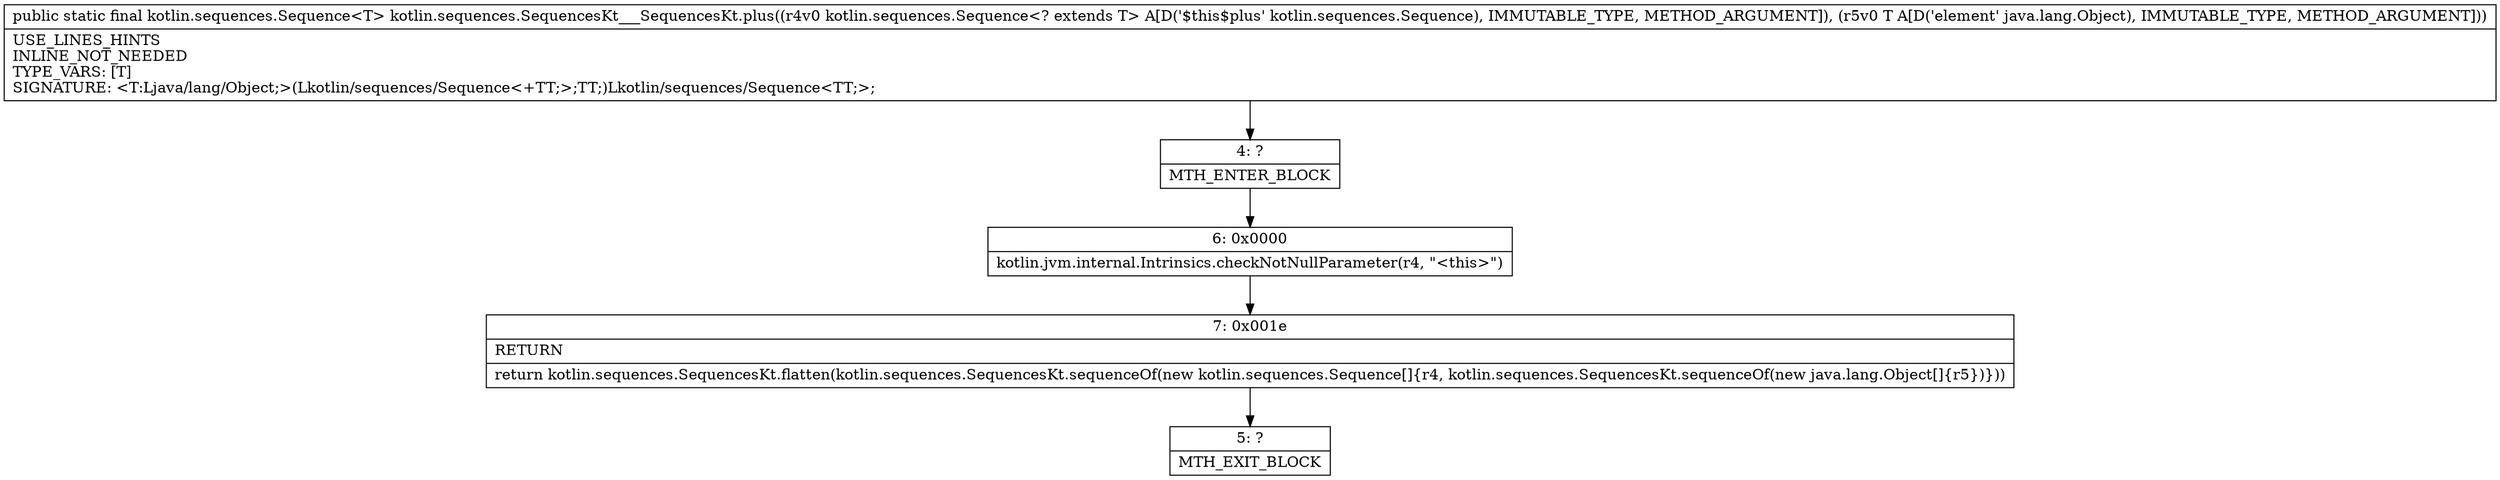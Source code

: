 digraph "CFG forkotlin.sequences.SequencesKt___SequencesKt.plus(Lkotlin\/sequences\/Sequence;Ljava\/lang\/Object;)Lkotlin\/sequences\/Sequence;" {
Node_4 [shape=record,label="{4\:\ ?|MTH_ENTER_BLOCK\l}"];
Node_6 [shape=record,label="{6\:\ 0x0000|kotlin.jvm.internal.Intrinsics.checkNotNullParameter(r4, \"\<this\>\")\l}"];
Node_7 [shape=record,label="{7\:\ 0x001e|RETURN\l|return kotlin.sequences.SequencesKt.flatten(kotlin.sequences.SequencesKt.sequenceOf(new kotlin.sequences.Sequence[]\{r4, kotlin.sequences.SequencesKt.sequenceOf(new java.lang.Object[]\{r5\})\}))\l}"];
Node_5 [shape=record,label="{5\:\ ?|MTH_EXIT_BLOCK\l}"];
MethodNode[shape=record,label="{public static final kotlin.sequences.Sequence\<T\> kotlin.sequences.SequencesKt___SequencesKt.plus((r4v0 kotlin.sequences.Sequence\<? extends T\> A[D('$this$plus' kotlin.sequences.Sequence), IMMUTABLE_TYPE, METHOD_ARGUMENT]), (r5v0 T A[D('element' java.lang.Object), IMMUTABLE_TYPE, METHOD_ARGUMENT]))  | USE_LINES_HINTS\lINLINE_NOT_NEEDED\lTYPE_VARS: [T]\lSIGNATURE: \<T:Ljava\/lang\/Object;\>(Lkotlin\/sequences\/Sequence\<+TT;\>;TT;)Lkotlin\/sequences\/Sequence\<TT;\>;\l}"];
MethodNode -> Node_4;Node_4 -> Node_6;
Node_6 -> Node_7;
Node_7 -> Node_5;
}

